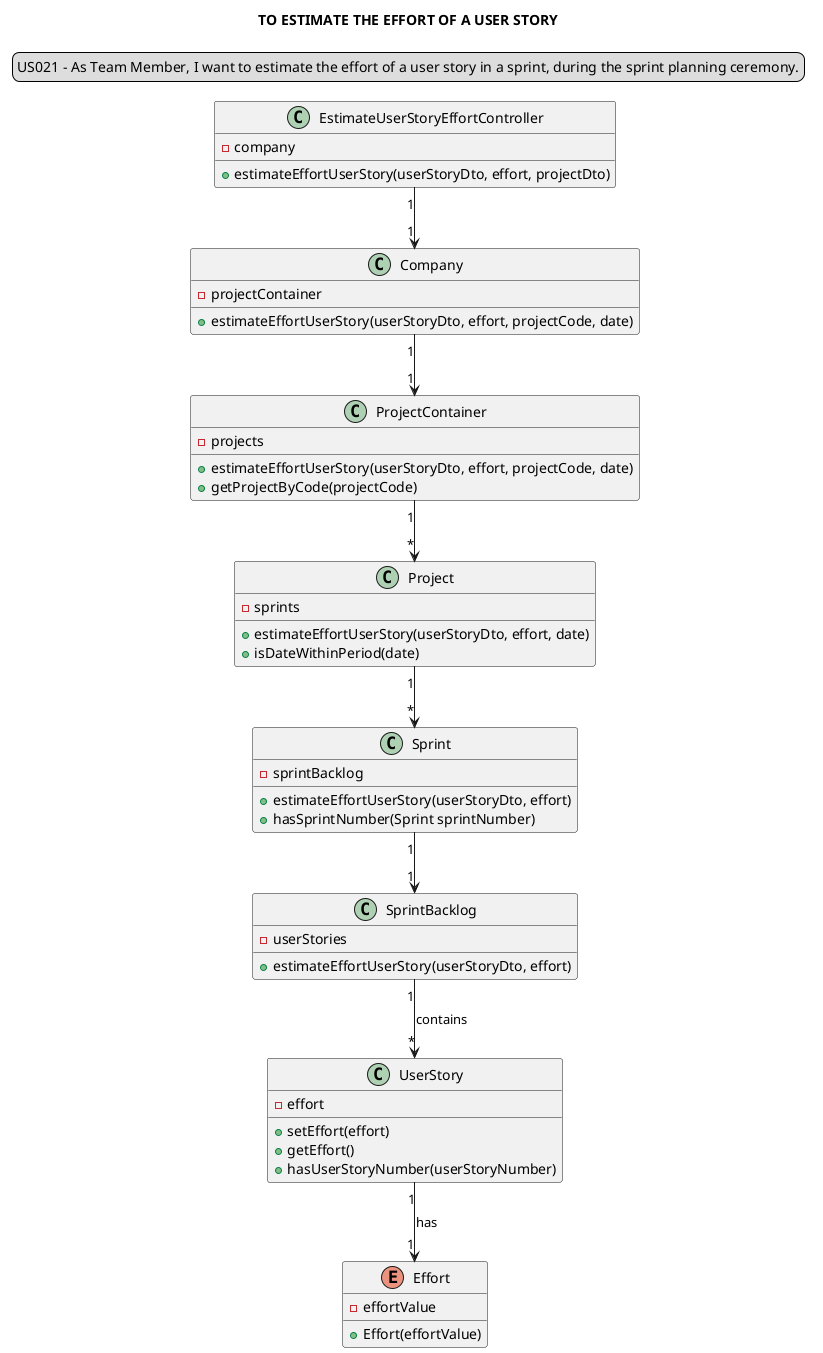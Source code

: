 @startuml
'https://plantuml.com/sequence-diagram
title TO ESTIMATE THE EFFORT OF A USER STORY
legend top
US021 - As Team Member, I want to estimate the effort of a user story in a sprint, during the sprint planning ceremony.
end legend
skinparam sequenceMessageAlign center

class "EstimateUserStoryEffortController" {
- company
+ estimateEffortUserStory(userStoryDto, effort, projectDto)
}

class "Company" {
- projectContainer
+ estimateEffortUserStory(userStoryDto, effort, projectCode, date)
}
class "ProjectContainer" {
- projects
+ estimateEffortUserStory(userStoryDto, effort, projectCode, date)
+ getProjectByCode(projectCode)
}
class "Project"{
- sprints
+ estimateEffortUserStory(userStoryDto, effort, date)
+ isDateWithinPeriod(date)
}
class "Sprint"{
- sprintBacklog
+ estimateEffortUserStory(userStoryDto, effort)
+ hasSprintNumber(Sprint sprintNumber)
}
class "SprintBacklog" {
- userStories
+ estimateEffortUserStory(userStoryDto, effort)
}
class "UserStory"{
- effort
+ setEffort(effort)
+ getEffort()
+ hasUserStoryNumber(userStoryNumber)
}
enum "Effort"{
- effortValue
+ Effort(effortValue)
}

"EstimateUserStoryEffortController" "1" --> "1" "Company"
"Company" "1" --> "1" "ProjectContainer"
"ProjectContainer" "1" --> "*" "Project"
"Project" "1" --> "*" "Sprint"
"Sprint" "1" --> "1" "SprintBacklog"
"SprintBacklog" "1" --> "*" "UserStory" : contains
"UserStory" "1" --> "1" "Effort" : has
@enduml